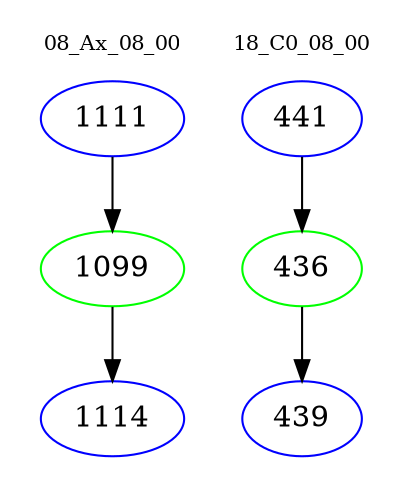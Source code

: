 digraph{
subgraph cluster_0 {
color = white
label = "08_Ax_08_00";
fontsize=10;
T0_1111 [label="1111", color="blue"]
T0_1111 -> T0_1099 [color="black"]
T0_1099 [label="1099", color="green"]
T0_1099 -> T0_1114 [color="black"]
T0_1114 [label="1114", color="blue"]
}
subgraph cluster_1 {
color = white
label = "18_C0_08_00";
fontsize=10;
T1_441 [label="441", color="blue"]
T1_441 -> T1_436 [color="black"]
T1_436 [label="436", color="green"]
T1_436 -> T1_439 [color="black"]
T1_439 [label="439", color="blue"]
}
}
